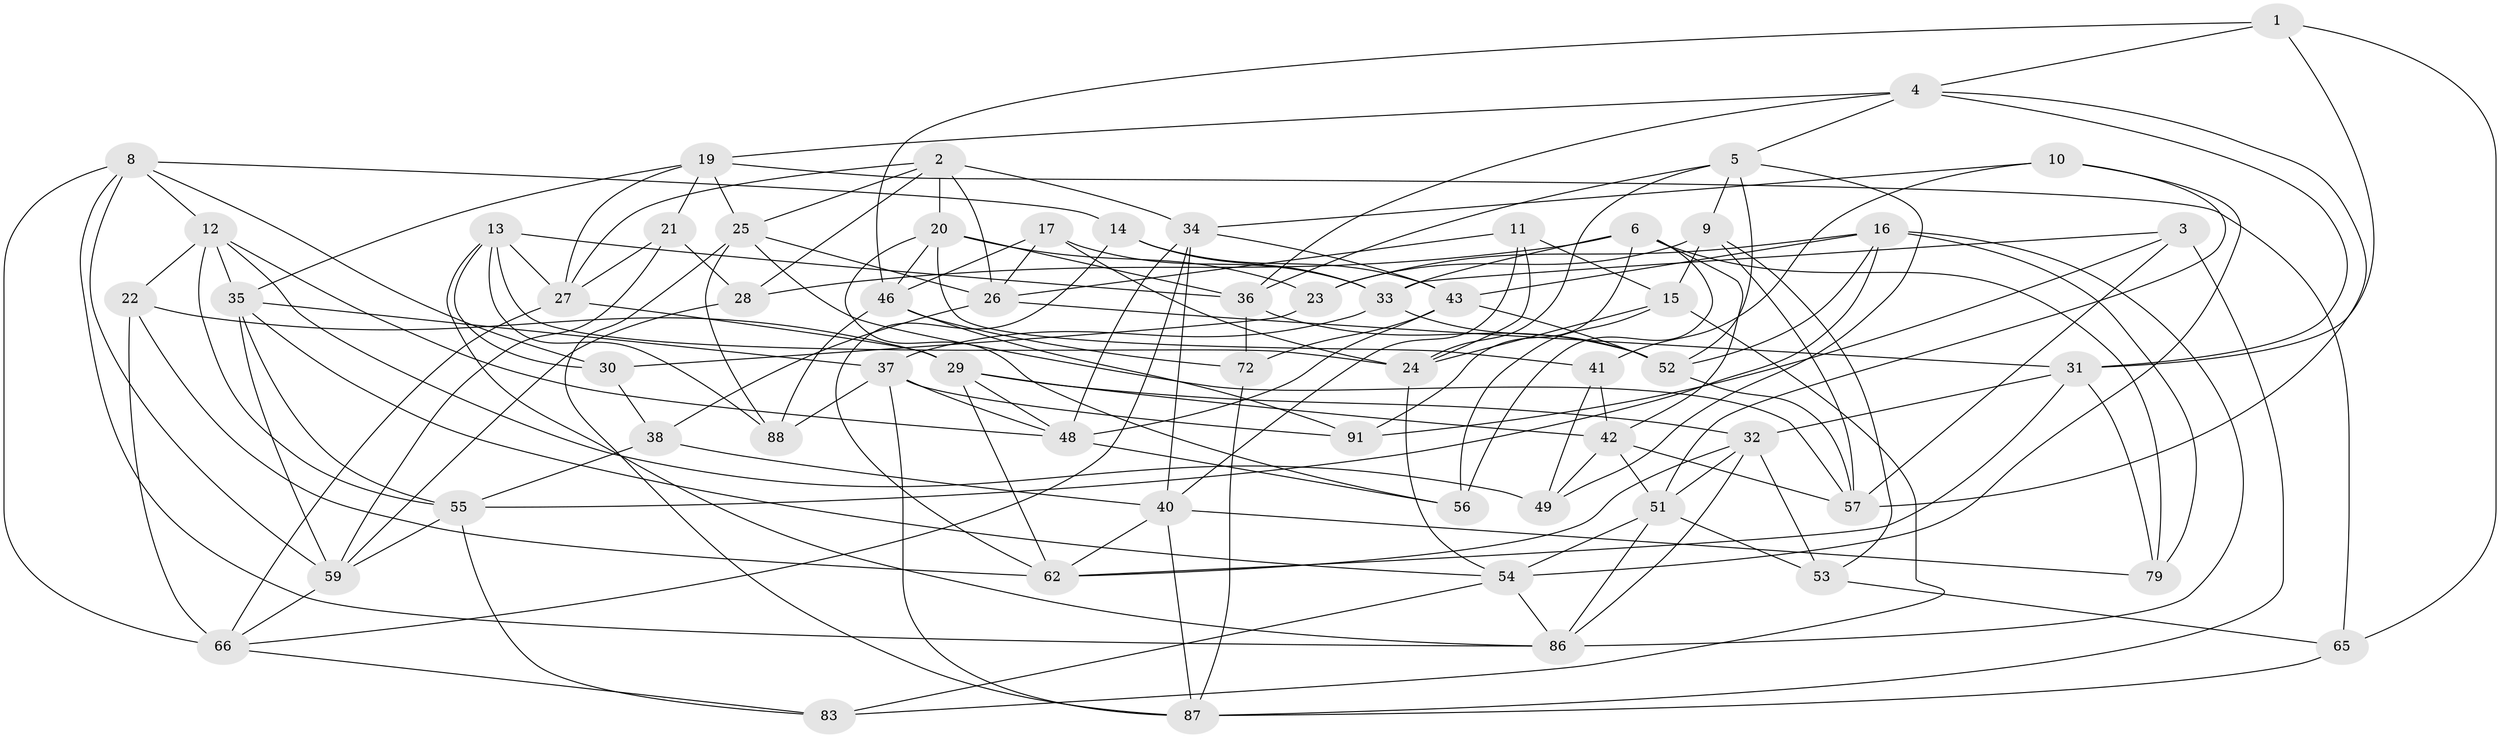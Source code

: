 // original degree distribution, {4: 1.0}
// Generated by graph-tools (version 1.1) at 2025/39/02/21/25 10:39:01]
// undirected, 61 vertices, 160 edges
graph export_dot {
graph [start="1"]
  node [color=gray90,style=filled];
  1;
  2 [super="+67"];
  3;
  4 [super="+68"];
  5 [super="+7"];
  6 [super="+84"];
  8 [super="+18"];
  9 [super="+61"];
  10;
  11;
  12 [super="+69"];
  13 [super="+93"];
  14;
  15 [super="+39"];
  16 [super="+89"];
  17;
  19 [super="+64"];
  20 [super="+45"];
  21;
  22;
  23;
  24 [super="+70"];
  25 [super="+60"];
  26 [super="+75"];
  27 [super="+92"];
  28;
  29 [super="+58"];
  30;
  31 [super="+97"];
  32 [super="+77"];
  33 [super="+82"];
  34 [super="+74"];
  35 [super="+50"];
  36 [super="+98"];
  37 [super="+63"];
  38;
  40 [super="+44"];
  41;
  42 [super="+100"];
  43 [super="+78"];
  46 [super="+47"];
  48 [super="+73"];
  49;
  51 [super="+80"];
  52 [super="+85"];
  53;
  54 [super="+81"];
  55 [super="+99"];
  56;
  57 [super="+94"];
  59 [super="+71"];
  62 [super="+76"];
  65;
  66 [super="+90"];
  72;
  79;
  83;
  86 [super="+95"];
  87 [super="+96"];
  88;
  91;
  1 -- 31;
  1 -- 65;
  1 -- 4;
  1 -- 46;
  2 -- 27;
  2 -- 26;
  2 -- 34;
  2 -- 25;
  2 -- 28;
  2 -- 20;
  3 -- 91;
  3 -- 87;
  3 -- 33;
  3 -- 57;
  4 -- 36;
  4 -- 31;
  4 -- 19;
  4 -- 57;
  4 -- 5;
  5 -- 9;
  5 -- 36;
  5 -- 49;
  5 -- 52;
  5 -- 24;
  6 -- 91;
  6 -- 28;
  6 -- 56;
  6 -- 79;
  6 -- 42;
  6 -- 33;
  8 -- 66;
  8 -- 86;
  8 -- 59;
  8 -- 14;
  8 -- 30;
  8 -- 12;
  9 -- 53;
  9 -- 23;
  9 -- 57;
  9 -- 15 [weight=2];
  10 -- 41;
  10 -- 54;
  10 -- 51;
  10 -- 34;
  11 -- 26;
  11 -- 40;
  11 -- 15;
  11 -- 24;
  12 -- 22;
  12 -- 35;
  12 -- 49;
  12 -- 55;
  12 -- 48;
  13 -- 88;
  13 -- 86;
  13 -- 30;
  13 -- 27;
  13 -- 36;
  13 -- 24;
  14 -- 33;
  14 -- 43;
  14 -- 62;
  15 -- 56;
  15 -- 83;
  15 -- 24;
  16 -- 79;
  16 -- 52;
  16 -- 55;
  16 -- 86;
  16 -- 23;
  16 -- 43;
  17 -- 24;
  17 -- 46;
  17 -- 26;
  17 -- 33;
  19 -- 65;
  19 -- 25;
  19 -- 27;
  19 -- 35;
  19 -- 21;
  20 -- 56;
  20 -- 23;
  20 -- 41;
  20 -- 46;
  20 -- 36;
  21 -- 28;
  21 -- 27;
  21 -- 59;
  22 -- 62;
  22 -- 66;
  22 -- 29;
  23 -- 30;
  24 -- 54;
  25 -- 87;
  25 -- 88;
  25 -- 26;
  25 -- 57;
  26 -- 38;
  26 -- 31;
  27 -- 66;
  27 -- 29;
  28 -- 59;
  29 -- 32;
  29 -- 42;
  29 -- 62;
  29 -- 48;
  30 -- 38;
  31 -- 32;
  31 -- 79;
  31 -- 62;
  32 -- 51;
  32 -- 53;
  32 -- 86;
  32 -- 62;
  33 -- 52;
  33 -- 37;
  34 -- 66;
  34 -- 40;
  34 -- 43;
  34 -- 48;
  35 -- 54;
  35 -- 59;
  35 -- 37;
  35 -- 55;
  36 -- 72;
  36 -- 52;
  37 -- 88;
  37 -- 91;
  37 -- 87;
  37 -- 48;
  38 -- 40;
  38 -- 55;
  40 -- 87;
  40 -- 62;
  40 -- 79;
  41 -- 49;
  41 -- 42;
  42 -- 51;
  42 -- 49;
  42 -- 57;
  43 -- 48;
  43 -- 52;
  43 -- 72;
  46 -- 72;
  46 -- 88;
  46 -- 91;
  48 -- 56;
  51 -- 54;
  51 -- 53;
  51 -- 86;
  52 -- 57;
  53 -- 65;
  54 -- 86;
  54 -- 83;
  55 -- 83;
  55 -- 59;
  59 -- 66;
  65 -- 87;
  66 -- 83;
  72 -- 87;
}
